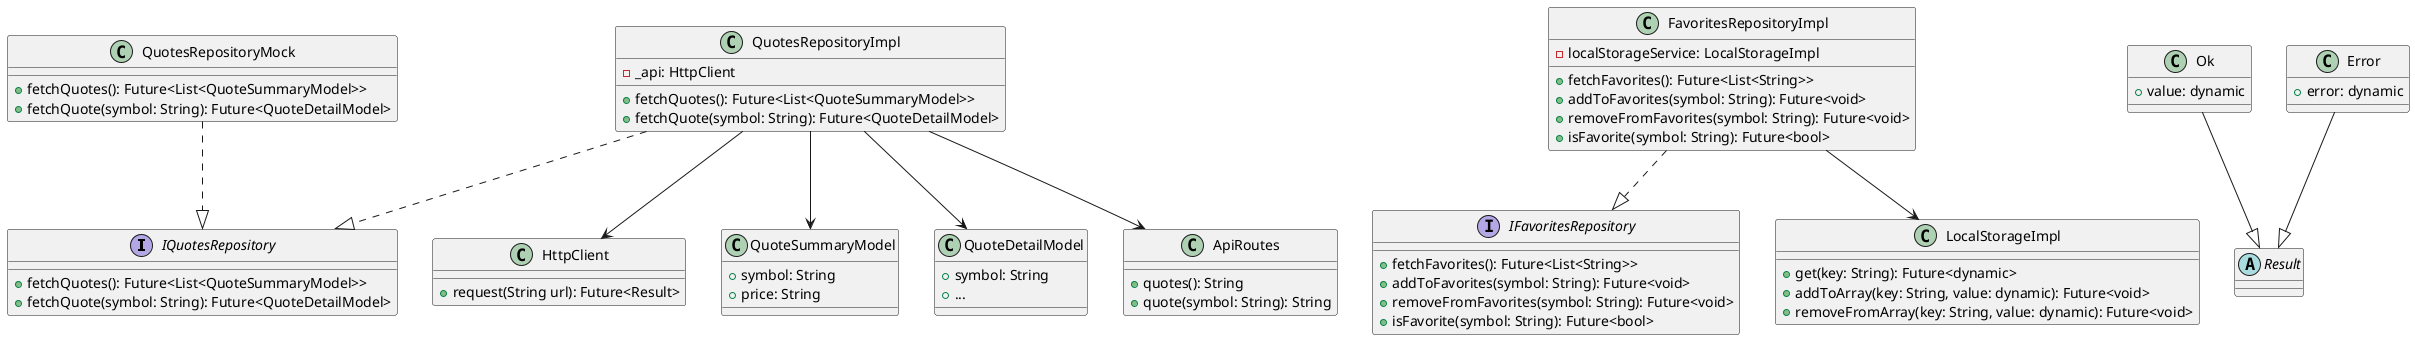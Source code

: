 @startuml FavoritesRepository

' Interfaces
interface IQuotesRepository {
  + fetchQuotes(): Future<List<QuoteSummaryModel>>
  + fetchQuote(symbol: String): Future<QuoteDetailModel>
}

interface IFavoritesRepository {
  + fetchFavorites(): Future<List<String>>
  + addToFavorites(symbol: String): Future<void>
  + removeFromFavorites(symbol: String): Future<void>
  + isFavorite(symbol: String): Future<bool>
}

' Implementações
class QuotesRepositoryImpl {
  - _api: HttpClient
  + fetchQuotes(): Future<List<QuoteSummaryModel>>
  + fetchQuote(symbol: String): Future<QuoteDetailModel>
}

class QuotesRepositoryMock {
  + fetchQuotes(): Future<List<QuoteSummaryModel>>
  + fetchQuote(symbol: String): Future<QuoteDetailModel>
}

class FavoritesRepositoryImpl {
  - localStorageService: LocalStorageImpl
  + fetchFavorites(): Future<List<String>>
  + addToFavorites(symbol: String): Future<void>
  + removeFromFavorites(symbol: String): Future<void>
  + isFavorite(symbol: String): Future<bool>
}

' Dependências
class HttpClient {
  + request(String url): Future<Result>
}

class LocalStorageImpl {
  + get(key: String): Future<dynamic>
  + addToArray(key: String, value: dynamic): Future<void>
  + removeFromArray(key: String, value: dynamic): Future<void>
}

class QuoteSummaryModel {
  + symbol: String
  + price: String
}

class QuoteDetailModel {
  + symbol: String
  + ...
}

class ApiRoutes {
  + quotes(): String
  + quote(symbol: String): String
}

abstract class Result
class Ok {
  + value: dynamic
}
class Error {
  + error: dynamic
}

' Heranças
QuotesRepositoryImpl ..|> IQuotesRepository
QuotesRepositoryMock ..|> IQuotesRepository
FavoritesRepositoryImpl ..|> IFavoritesRepository
Ok --|> Result
Error --|> Result

' Associações
QuotesRepositoryImpl --> HttpClient
QuotesRepositoryImpl --> ApiRoutes
QuotesRepositoryImpl --> QuoteSummaryModel
QuotesRepositoryImpl --> QuoteDetailModel
FavoritesRepositoryImpl --> LocalStorageImpl

@enduml
